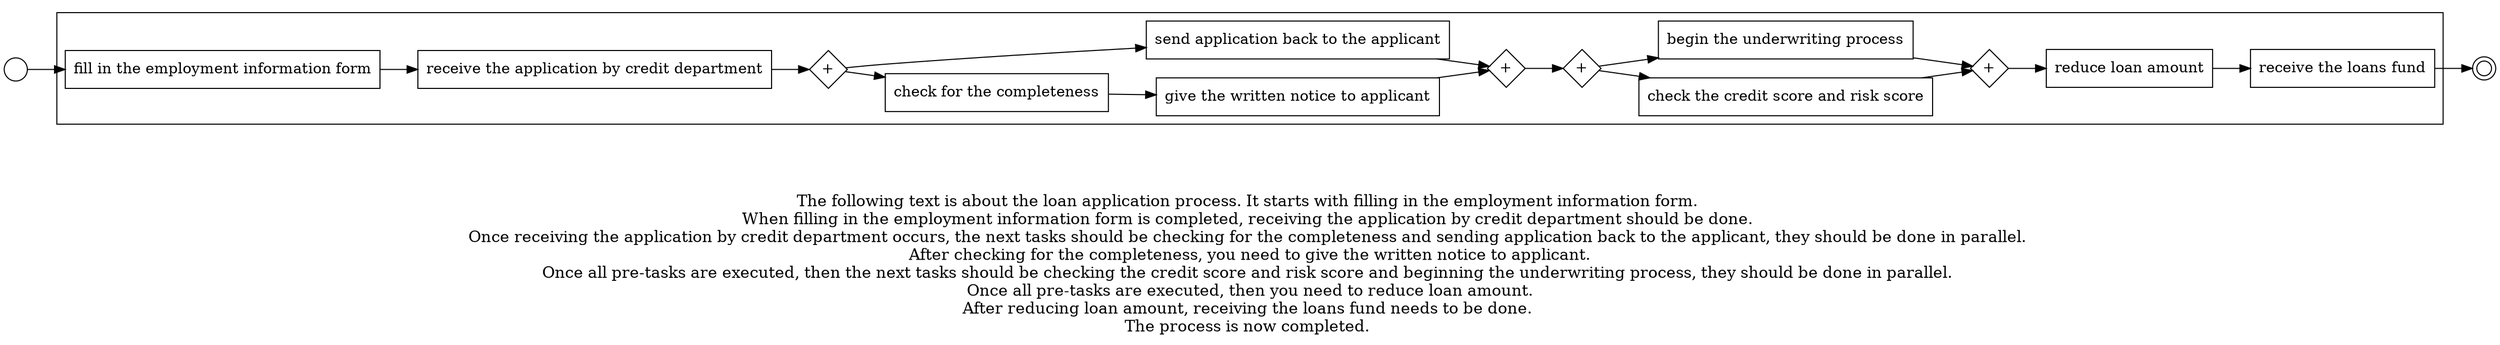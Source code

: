 digraph loan_application_process_96 {
	graph [rankdir=LR]
	START_NODE [label="" shape=circle width=0.3]
	subgraph CLUSTER_0 {
		"fill in the employment information form" [shape=box]
		"receive the application by credit department" [shape=box]
		"fill in the employment information form" -> "receive the application by credit department"
		"AND_SPLIT--3. Application processing _14LR" [label="+" fixedsize=true shape=diamond width=0.5]
		"receive the application by credit department" -> "AND_SPLIT--3. Application processing _14LR"
		"check for the completeness" [shape=box]
		"AND_SPLIT--3. Application processing _14LR" -> "check for the completeness"
		"send application back to the applicant" [shape=box]
		"AND_SPLIT--3. Application processing _14LR" -> "send application back to the applicant"
		"give the written notice to applicant" [shape=box]
		"check for the completeness" -> "give the written notice to applicant"
		"AND_JOIN--3. Application processing _14LR" [label="+" fixedsize=true shape=diamond width=0.5]
		"give the written notice to applicant" -> "AND_JOIN--3. Application processing _14LR"
		"send application back to the applicant" -> "AND_JOIN--3. Application processing _14LR"
		"AND_SPLIT--4. Underwriting process_F4BG" [label="+" fixedsize=true shape=diamond width=0.5]
		"AND_JOIN--3. Application processing _14LR" -> "AND_SPLIT--4. Underwriting process_F4BG"
		"check the credit score and risk score" [shape=box]
		"AND_SPLIT--4. Underwriting process_F4BG" -> "check the credit score and risk score"
		"begin the underwriting process" [shape=box]
		"AND_SPLIT--4. Underwriting process_F4BG" -> "begin the underwriting process"
		"AND_JOIN--4. Underwriting process_F4BG" [label="+" fixedsize=true shape=diamond width=0.5]
		"check the credit score and risk score" -> "AND_JOIN--4. Underwriting process_F4BG"
		"begin the underwriting process" -> "AND_JOIN--4. Underwriting process_F4BG"
		"reduce loan amount" [shape=box]
		"AND_JOIN--4. Underwriting process_F4BG" -> "reduce loan amount"
		"receive the loans fund" [shape=box]
		"reduce loan amount" -> "receive the loans fund"
	}
	START_NODE -> "fill in the employment information form"
	END_NODE [label="" shape=doublecircle width=0.2]
	"receive the loans fund" -> END_NODE
	fontsize=15 label="\n\n
The following text is about the loan application process. It starts with filling in the employment information form. 
When filling in the employment information form is completed, receiving the application by credit department should be done. 
Once receiving the application by credit department occurs, the next tasks should be checking for the completeness and sending application back to the applicant, they should be done in parallel. 
After checking for the completeness, you need to give the written notice to applicant.
Once all pre-tasks are executed, then the next tasks should be checking the credit score and risk score and beginning the underwriting process, they should be done in parallel. 
Once all pre-tasks are executed, then you need to reduce loan amount.
After reducing loan amount, receiving the loans fund needs to be done. 
The process is now completed. 
"
}
